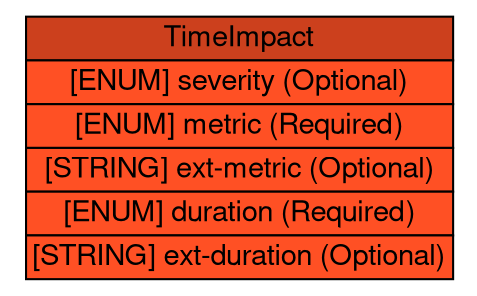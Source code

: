 digraph TimeImpact {
	graph [bb="0,0,219,134",
		rankdir=LR
	];
	node [label="\N"];
	TimeImpact	 [height=1.8611,
		label=<<table BORDER="0" CELLBORDER="1" CELLSPACING="0"> <tr> <td BGCOLOR="#cc401d" HREF="#" TITLE="The TimeImpact class describes the impact of the incident on an organization as a function of time. It provides a way to convey down time and recovery time. "><FONT FACE="Nimbus Sans L">TimeImpact</FONT></td> </tr>" %<tr><td BGCOLOR="#FF5024"  HREF="#" TITLE="An estimate of the relative severity of the activity.  The permitted values are shown below.  There is no default value."><FONT FACE="Nimbus Sans L">[ENUM] severity (Optional)</FONT></td></tr>%<tr><td BGCOLOR="#FF5024"  HREF="#" TITLE="Defines the metric in which the time is expressed.  The permitted values are shown below.  There is no default value."><FONT FACE="Nimbus Sans L">[ENUM] metric (Required)</FONT></td></tr>%<tr><td BGCOLOR="#FF5024"  HREF="#" TITLE="A means by which to extend the metric attribute.  See Section 5.1."><FONT FACE="Nimbus Sans L">[STRING] ext-metric (Optional)</FONT></td></tr>%<tr><td BGCOLOR="#FF5024"  HREF="#" TITLE="Defines a unit of time, that when combined with the metric attribute, fully describes a metric of impact that will be conveyed in the element content.  The permitted values are shown below.  The default value is &quot;hour&quot;."><FONT FACE="Nimbus Sans L">[ENUM] duration (Required)</FONT></td></tr>%<tr><td BGCOLOR="#FF5024"  HREF="#" TITLE="A means by which to extend the duration attribute.  See Section 5.1."><FONT FACE="Nimbus Sans L">[STRING] ext-duration (Optional)</FONT></td></tr>%</table>>,
		pos="109.5,67",
		shape=plaintext,
		width=3.0417];
}
